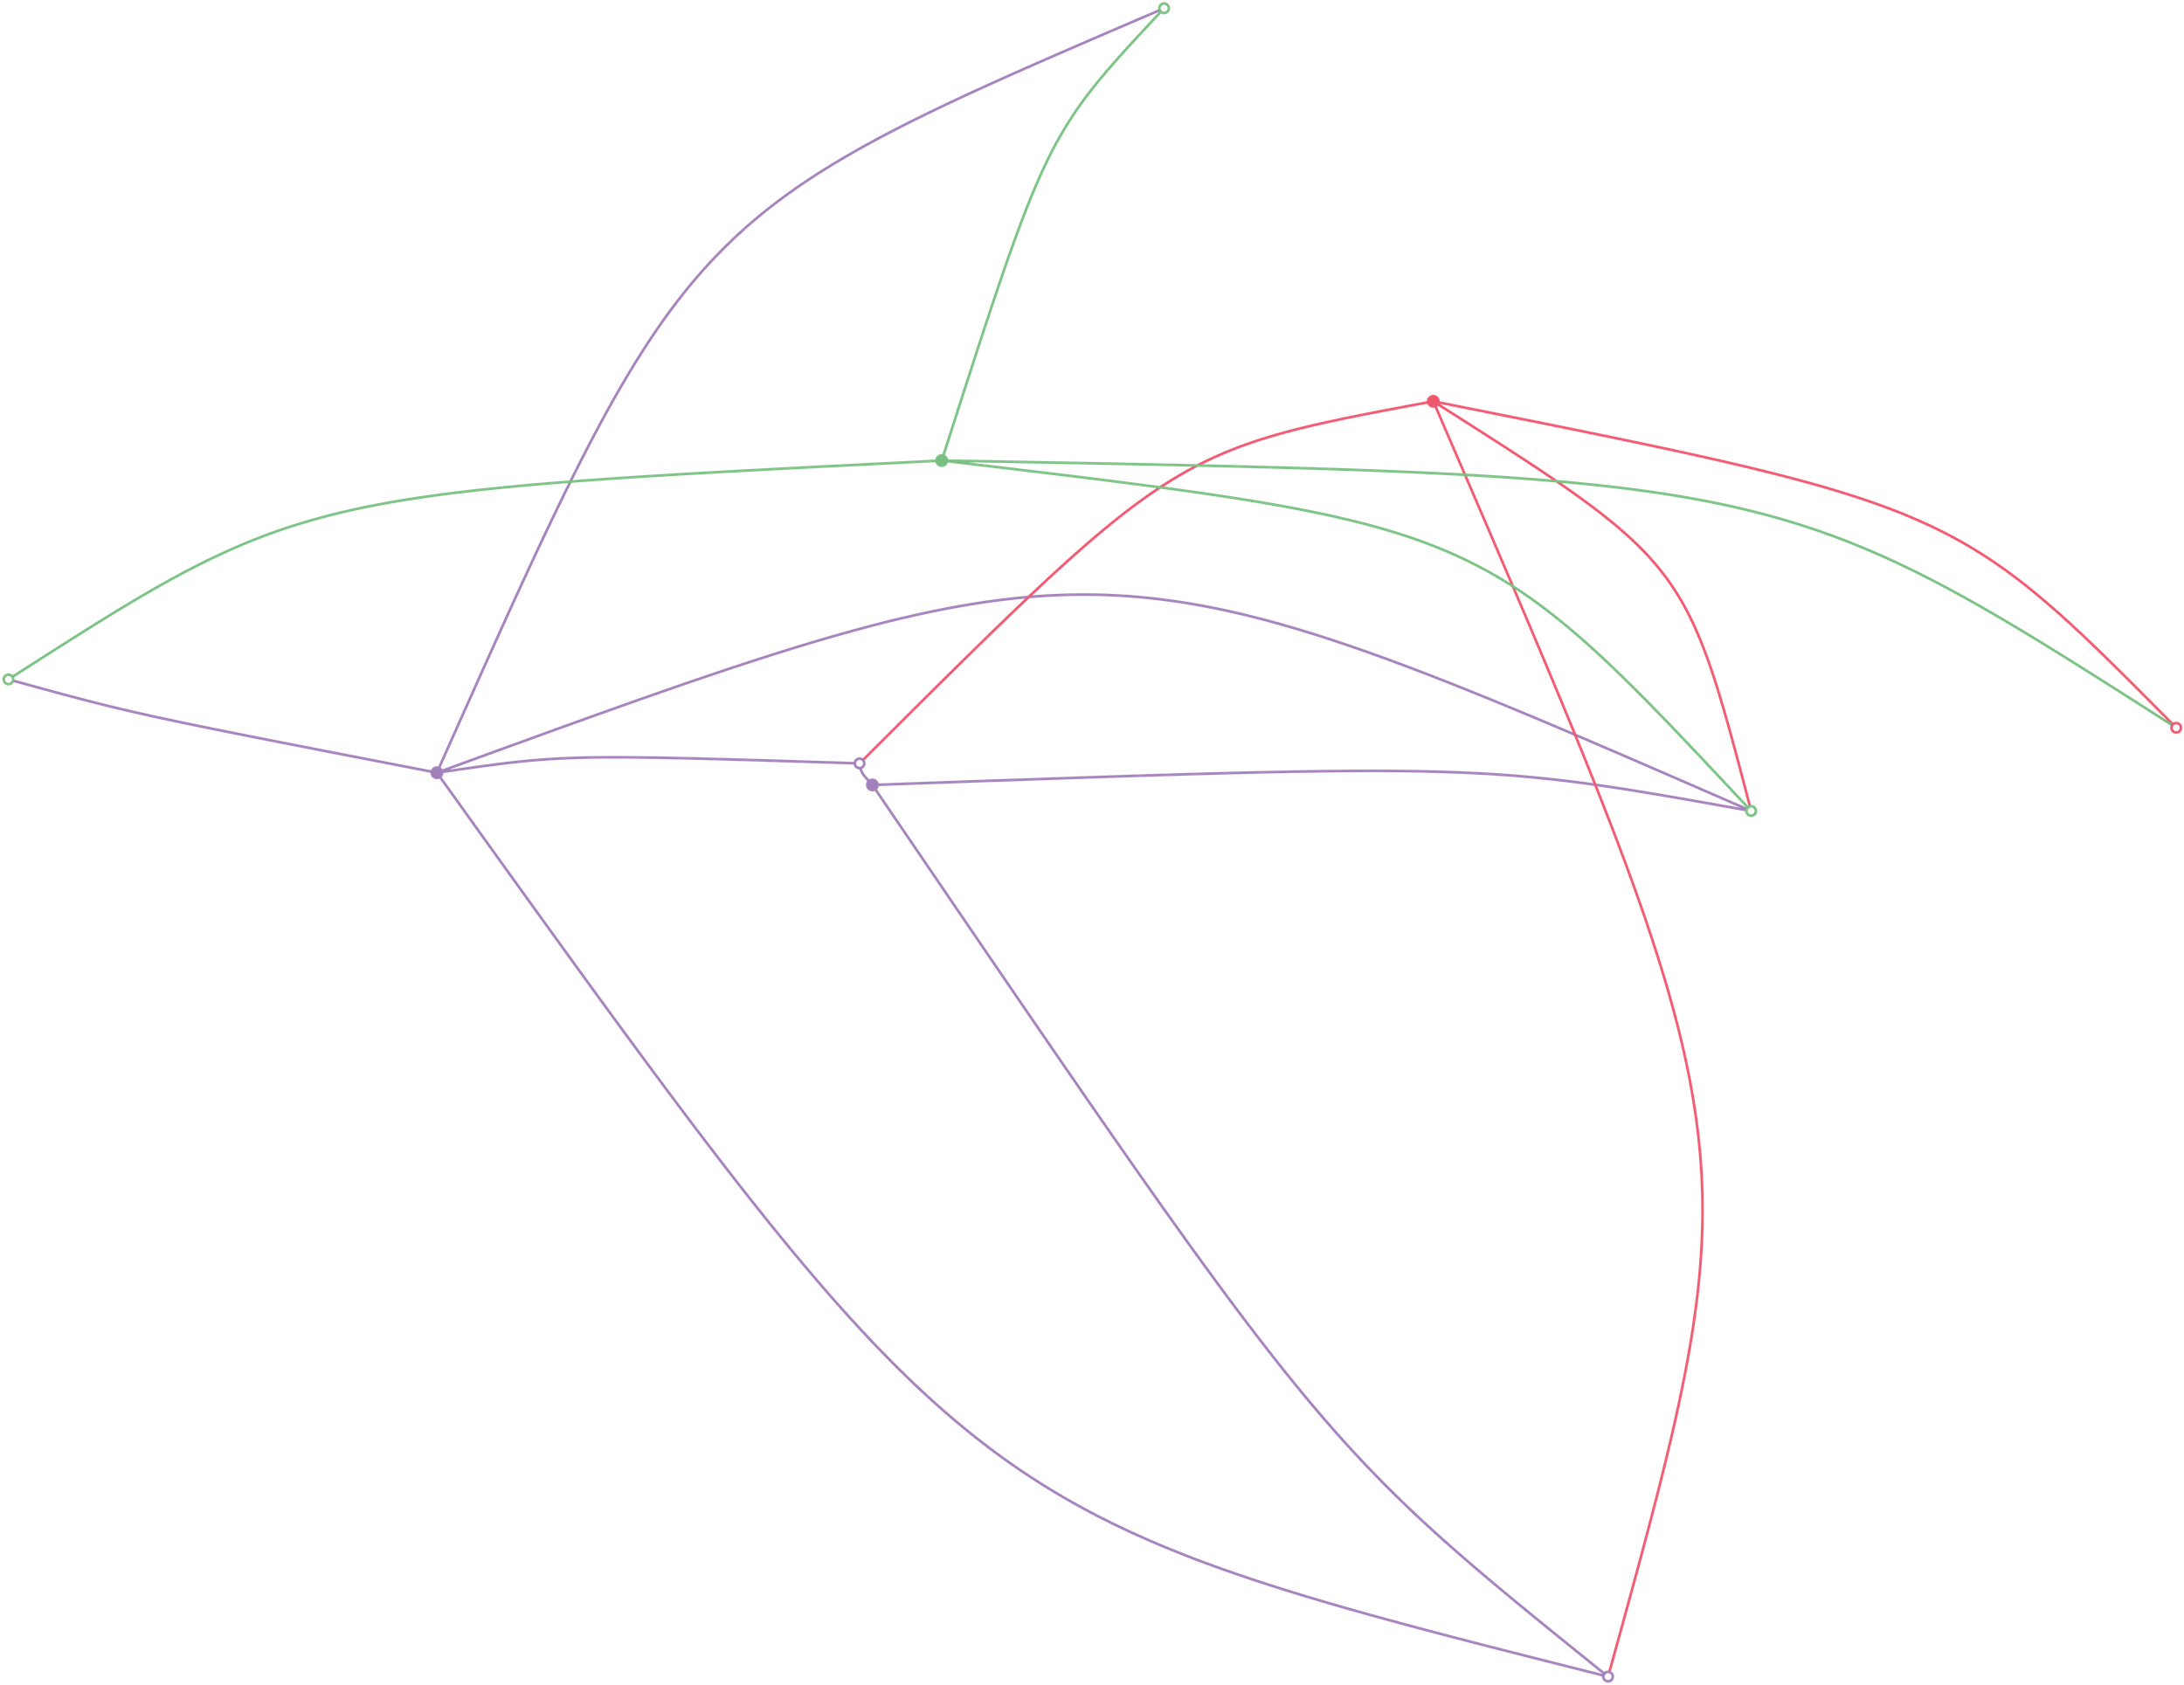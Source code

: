 digraph G {
	graph [Damping=0.2,
		K=0.2,
		bb="0,0,2525,1946",
		bgcolor=transparent,
		color=none,
		dir=none,
		dpi=300,
		layout=fdp,
		maxiter=10000,
		nodesep=0.02,
		outputorder=edgesfirst,
		overlap=compress,
		penwidth=0,
		rankdir=LR,
		ranksep=0.02,
		sep=1,
		splines=curved
	];
	node [label="\N"];
	edge [dir=none,
		headlabel="",
		label="",
		taillabel=""
	];
	"settler.overall_material_balance_node"	[color="#a280b9",
		fillcolor="#a280b9",
		gradientangle=0,
		height=0.19444,
		label="",
		margin=0,
		orientation=0.0,
		peripheries=1,
		pin=true,
		pos="1007.4,1039.7",
		shape=circle,
		style=filled,
		width=0.19444];
	"settler.outs[2].F"	[color="#a280b9",
		fillcolor=none,
		gradientangle=0,
		height=0.15278,
		label="",
		margin=0,
		orientation=0.0,
		penwidth=3,
		peripheries=1,
		pin=true,
		pos="1860.3,5.6",
		shape=circle,
		style=filled,
		width=0.15278];
	"settler.overall_material_balance_node":c -> "settler.outs[2].F":c	[arrowhead=none,
		arrowtail=none,
		color="#a280b9",
		len=0.5,
		name="settler.overall_material_balance_node_settler.outs[2].F",
		penwidth=3,
		pos="1011.4,1033.8 1526.9,275.43 1530,271.42 1856,9.0889",
		style=solid];
	"settler.outs[0].F"	[color="#79bf82",
		fillcolor=none,
		gradientangle=0,
		height=0.15278,
		label="",
		margin=0,
		orientation=0.0,
		penwidth=3,
		peripheries=1,
		pin=true,
		pos="2026.2,1009.5",
		shape=circle,
		style=filled,
		width=0.15278];
	"settler.overall_material_balance_node":c -> "settler.outs[0].F":c	[arrowhead=none,
		arrowtail=none,
		color="#a280b9",
		len=0.5,
		name="settler.overall_material_balance_node_settler.outs[0].F",
		penwidth=3,
		pos="1014.6,1040 1712.1,1065 1717.6,1064.9 2020.4,1010.5",
		style=solid];
	"settler.outs[1].F"	[color="#a280b9",
		fillcolor=none,
		gradientangle=0,
		height=0.15278,
		label="",
		margin=0,
		orientation=0.0,
		penwidth=3,
		peripheries=1,
		pin=true,
		pos="992.5,1064.7",
		shape=circle,
		style=filled,
		width=0.15278];
	"settler.overall_material_balance_node":c -> "settler.outs[1].F":c	[arrowhead=none,
		arrowtail=none,
		color="#a280b9",
		len=0.5,
		name="settler.overall_material_balance_node_settler.outs[1].F",
		penwidth=3,
		pos="1002.6,1044.9 996.28,1051.9 994.66,1054.4 993.53,1059.3",
		style=solid];
	"settler.separation_material_balance_node"	[color="#a280b9",
		fillcolor="#a280b9",
		gradientangle=0,
		height=0.19444,
		label="",
		margin=0,
		orientation=0.0,
		peripheries=1,
		pin=true,
		pos="502.5,1053.9",
		shape=circle,
		style=filled,
		width=0.19444];
	"settler.separation_material_balance_node":c -> "settler.outs[2].F":c	[arrowhead=none,
		arrowtail=none,
		color="#a280b9",
		len=0.5,
		name="settler.separation_material_balance_node_settler.outs[2].F",
		penwidth=3,
		pos="506.78,1047.9 1118.2,194.36 1121.4,191.85 1854.9,6.9608",
		style=solid];
	"settler.separation_material_balance_node":c -> "settler.outs[0].F":c	[arrowhead=none,
		arrowtail=none,
		color="#a280b9",
		len=0.5,
		name="settler.separation_material_balance_node_settler.outs[0].F",
		penwidth=3,
		pos="509.26,1056.4 1272.2,1335.8 1276.1,1335.5 2021,1011.8",
		style=solid];
	"settler.separation_material_balance_node":c -> "settler.outs[1].F":c	[arrowhead=none,
		arrowtail=none,
		color="#a280b9",
		len=0.5,
		name="settler.separation_material_balance_node_settler.outs[1].F",
		penwidth=3,
		pos="509.77,1055 650.09,1075.4 656.43,1075.3 986.63,1064.9",
		style=solid];
	"settler.K"	[color="#79bf82",
		fillcolor=none,
		gradientangle=0,
		height=0.15278,
		label="",
		margin=0,
		orientation=0.0,
		penwidth=3,
		peripheries=1,
		pin=true,
		pos="5.8,1162.1",
		shape=circle,
		style=filled,
		width=0.15278];
	"settler.separation_material_balance_node":c -> "settler.K":c	[arrowhead=none,
		arrowtail=none,
		color="#a280b9",
		len=0.5,
		name="settler.separation_material_balance_node_settler.K",
		penwidth=3,
		pos="495.39,1055.3 157.71,1120.7 152.45,1121.8 11.313,1160.6",
		style=solid];
	"settler.Phi"	[color="#79bf82",
		fillcolor=none,
		gradientangle=0,
		height=0.15278,
		label="",
		margin=0,
		orientation=0.0,
		penwidth=3,
		peripheries=1,
		pin=true,
		pos="1345.6,1940.4",
		shape=circle,
		style=filled,
		width=0.15278];
	"settler.separation_material_balance_node":c -> "settler.Phi":c	[arrowhead=none,
		arrowtail=none,
		color="#a280b9",
		len=0.5,
		name="settler.separation_material_balance_node_settler.Phi",
		penwidth=3,
		pos="505.45,1060.5 790.42,1700.7 793.2,1703.5 1340.4,1938.2",
		style=solid];
	"settler.energy_balance_node"	[color="#ed586f",
		fillcolor="#ed586f",
		gradientangle=0,
		height=0.19444,
		label="",
		margin=0,
		orientation=0.0,
		peripheries=1,
		pin=true,
		pos="1657.7,1484.6",
		shape=circle,
		style=filled,
		width=0.19444];
	"settler.energy_balance_node":c -> "settler.outs[2].F":c	[arrowhead=none,
		arrowtail=none,
		color="#ed586f",
		len=0.5,
		name="settler.energy_balance_node_settler.outs[2].F",
		penwidth=3,
		pos="1660.6,1478 2029.3,623.06 2029.9,618.99 1861.8,10.975",
		style=solid];
	"settler.energy_balance_node":c -> "settler.outs[0].F":c	[arrowhead=none,
		arrowtail=none,
		color="#ed586f",
		len=0.5,
		name="settler.energy_balance_node_settler.outs[0].F",
		penwidth=3,
		pos="1663.7,1480.8 1948.8,1299.6 1951.2,1296.5 2024.8,1014.9",
		style=solid];
	"settler.energy_balance_node":c -> "settler.outs[1].F":c	[arrowhead=none,
		arrowtail=none,
		color="#ed586f",
		len=0.5,
		name="settler.energy_balance_node_settler.outs[1].F",
		penwidth=3,
		pos="1650.7,1483.3 1358.1,1428.9 1354.2,1425.9 996.46,1068.7",
		style=solid];
	"settler.T"	[color="#ed586f",
		fillcolor=none,
		gradientangle=0,
		height=0.15278,
		label="",
		margin=0,
		orientation=0.0,
		penwidth=3,
		peripheries=1,
		pin=true,
		pos="2519,1106",
		shape=circle,
		style=filled,
		width=0.15278];
	"settler.energy_balance_node":c -> "settler.T":c	[arrowhead=none,
		arrowtail=none,
		color="#ed586f",
		len=0.5,
		name="settler.energy_balance_node_settler.T",
		penwidth=3,
		pos="1664.8,1483.2 2260.4,1364.3 2264.6,1362.7 2514.9,1110.1",
		style=solid];
	"settler.lle_phenomena_node"	[color="#79bf82",
		fillcolor="#79bf82",
		gradientangle=0,
		height=0.19444,
		label="",
		margin=0,
		orientation=0.0,
		peripheries=1,
		pin=true,
		pos="1087.8,1415.9",
		shape=circle,
		style=filled,
		width=0.19444];
	"settler.lle_phenomena_node":c -> "settler.outs[0].F":c	[arrowhead=none,
		arrowtail=none,
		color="#79bf82",
		len=0.5,
		name="settler.lle_phenomena_node_settler.outs[0].F",
		penwidth=3,
		pos="1095.1,1415 1712.9,1342.1 1716.8,1340.5 2022.1,1013.8",
		style=solid];
	"settler.lle_phenomena_node":c -> "settler.K":c	[arrowhead=none,
		arrowtail=none,
		color="#79bf82",
		len=0.5,
		name="settler.lle_phenomena_node_settler.K",
		penwidth=3,
		pos="1080.7,1415.5 347.06,1379 342.42,1378.1 10.707,1165.2",
		style=solid];
	"settler.lle_phenomena_node":c -> "settler.Phi":c	[arrowhead=none,
		arrowtail=none,
		color="#79bf82",
		len=0.5,
		name="settler.lle_phenomena_node_settler.Phi",
		penwidth=3,
		pos="1090,1422.8 1208,1791.2 1209.9,1795.6 1341.7,1936.2",
		style=solid];
	"settler.lle_phenomena_node":c -> "settler.T":c	[arrowhead=none,
		arrowtail=none,
		color="#79bf82",
		len=0.5,
		name="settler.lle_phenomena_node_settler.T",
		penwidth=3,
		pos="1094.9,1415.8 2058.6,1398.6 2063,1397.9 2514.3,1109",
		style=solid];
}
